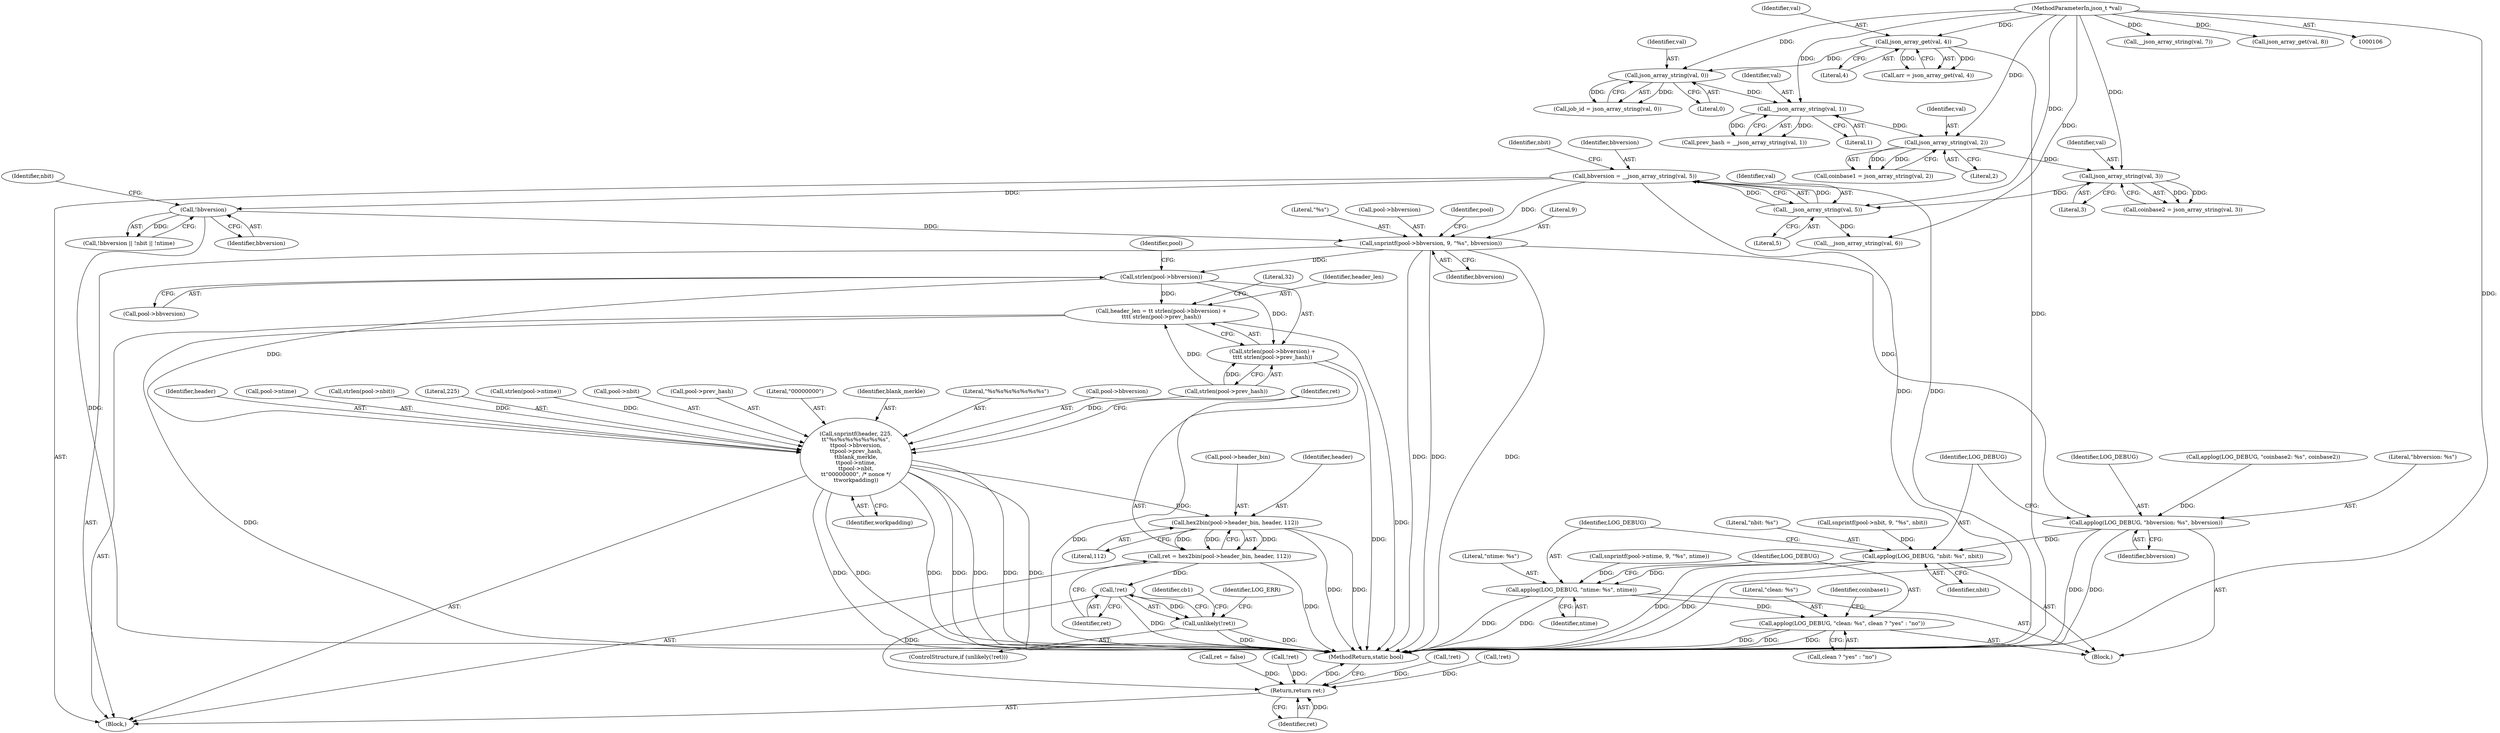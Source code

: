 digraph "1_cgminer_e1c5050734123973b99d181c45e74b2cbb00272e_1@API" {
"1000267" [label="(Call,snprintf(pool->bbversion, 9, \"%s\", bbversion))"];
"1000209" [label="(Call,!bbversion)"];
"1000174" [label="(Call,bbversion = __json_array_string(val, 5))"];
"1000176" [label="(Call,__json_array_string(val, 5))"];
"1000171" [label="(Call,json_array_string(val, 3))"];
"1000166" [label="(Call,json_array_string(val, 2))"];
"1000161" [label="(Call,__json_array_string(val, 1))"];
"1000156" [label="(Call,json_array_string(val, 0))"];
"1000139" [label="(Call,json_array_get(val, 4))"];
"1000108" [label="(MethodParameterIn,json_t *val)"];
"1000445" [label="(Call,strlen(pool->bbversion))"];
"1000442" [label="(Call,header_len = \t\t strlen(pool->bbversion) +\n\t\t\t\t strlen(pool->prev_hash))"];
"1000444" [label="(Call,strlen(pool->bbversion) +\n\t\t\t\t strlen(pool->prev_hash))"];
"1000468" [label="(Call,snprintf(header, 225,\n\t\t\"%s%s%s%s%s%s%s\",\n\t\tpool->bbversion,\n\t\tpool->prev_hash,\n\t\tblank_merkle,\n\t\tpool->ntime,\n\t\tpool->nbit,\n\t\t\"00000000\", /* nonce */\n\t\tworkpadding))"];
"1000489" [label="(Call,hex2bin(pool->header_bin, header, 112))"];
"1000487" [label="(Call,ret = hex2bin(pool->header_bin, header, 112))"];
"1000497" [label="(Call,!ret)"];
"1000496" [label="(Call,unlikely(!ret))"];
"1000683" [label="(Return,return ret;)"];
"1000646" [label="(Call,applog(LOG_DEBUG, \"bbversion: %s\", bbversion))"];
"1000650" [label="(Call,applog(LOG_DEBUG, \"nbit: %s\", nbit))"];
"1000654" [label="(Call,applog(LOG_DEBUG, \"ntime: %s\", ntime))"];
"1000658" [label="(Call,applog(LOG_DEBUG, \"clean: %s\", clean ? \"yes\" : \"no\"))"];
"1000486" [label="(Identifier,workpadding)"];
"1000445" [label="(Call,strlen(pool->bbversion))"];
"1000646" [label="(Call,applog(LOG_DEBUG, \"bbversion: %s\", bbversion))"];
"1000186" [label="(Call,__json_array_string(val, 7))"];
"1000273" [label="(Identifier,bbversion)"];
"1000137" [label="(Call,arr = json_array_get(val, 4))"];
"1000487" [label="(Call,ret = hex2bin(pool->header_bin, header, 112))"];
"1000652" [label="(Literal,\"nbit: %s\")"];
"1000498" [label="(Identifier,ret)"];
"1000661" [label="(Call,clean ? \"yes\" : \"no\")"];
"1000213" [label="(Identifier,nbit)"];
"1000141" [label="(Literal,4)"];
"1000505" [label="(Identifier,cb1)"];
"1000210" [label="(Identifier,bbversion)"];
"1000156" [label="(Call,json_array_string(val, 0))"];
"1000468" [label="(Call,snprintf(header, 225,\n\t\t\"%s%s%s%s%s%s%s\",\n\t\tpool->bbversion,\n\t\tpool->prev_hash,\n\t\tblank_merkle,\n\t\tpool->ntime,\n\t\tpool->nbit,\n\t\t\"00000000\", /* nonce */\n\t\tworkpadding))"];
"1000271" [label="(Literal,9)"];
"1000479" [label="(Call,pool->ntime)"];
"1000494" [label="(Literal,112)"];
"1000178" [label="(Literal,5)"];
"1000461" [label="(Call,strlen(pool->nbit))"];
"1000162" [label="(Identifier,val)"];
"1000470" [label="(Literal,225)"];
"1000454" [label="(Literal,32)"];
"1000154" [label="(Call,job_id = json_array_string(val, 0))"];
"1000176" [label="(Call,__json_array_string(val, 5))"];
"1000647" [label="(Identifier,LOG_DEBUG)"];
"1000209" [label="(Call,!bbversion)"];
"1000456" [label="(Call,strlen(pool->ntime))"];
"1000685" [label="(MethodReturn,static bool)"];
"1000683" [label="(Return,return ret;)"];
"1000495" [label="(ControlStructure,if (unlikely(!ret)))"];
"1000649" [label="(Identifier,bbversion)"];
"1000177" [label="(Identifier,val)"];
"1000446" [label="(Call,pool->bbversion)"];
"1000167" [label="(Identifier,val)"];
"1000496" [label="(Call,unlikely(!ret))"];
"1000653" [label="(Identifier,nbit)"];
"1000109" [label="(Block,)"];
"1000171" [label="(Call,json_array_string(val, 3))"];
"1000443" [label="(Identifier,header_len)"];
"1000161" [label="(Call,__json_array_string(val, 1))"];
"1000164" [label="(Call,coinbase1 = json_array_string(val, 2))"];
"1000650" [label="(Call,applog(LOG_DEBUG, \"nbit: %s\", nbit))"];
"1000169" [label="(Call,coinbase2 = json_array_string(val, 3))"];
"1000488" [label="(Identifier,ret)"];
"1000489" [label="(Call,hex2bin(pool->header_bin, header, 112))"];
"1000168" [label="(Literal,2)"];
"1000423" [label="(Call,!ret)"];
"1000451" [label="(Identifier,pool)"];
"1000272" [label="(Literal,\"%s\")"];
"1000642" [label="(Call,applog(LOG_DEBUG, \"coinbase2: %s\", coinbase2))"];
"1000192" [label="(Call,json_array_get(val, 8))"];
"1000648" [label="(Literal,\"bbversion: %s\")"];
"1000444" [label="(Call,strlen(pool->bbversion) +\n\t\t\t\t strlen(pool->prev_hash))"];
"1000658" [label="(Call,applog(LOG_DEBUG, \"clean: %s\", clean ? \"yes\" : \"no\"))"];
"1000482" [label="(Call,pool->nbit)"];
"1000497" [label="(Call,!ret)"];
"1000175" [label="(Identifier,bbversion)"];
"1000490" [label="(Call,pool->header_bin)"];
"1000475" [label="(Call,pool->prev_hash)"];
"1000281" [label="(Call,snprintf(pool->ntime, 9, \"%s\", ntime))"];
"1000666" [label="(Identifier,coinbase1)"];
"1000629" [label="(Block,)"];
"1000157" [label="(Identifier,val)"];
"1000485" [label="(Literal,\"00000000\")"];
"1000535" [label="(Call,!ret)"];
"1000449" [label="(Call,strlen(pool->prev_hash))"];
"1000108" [label="(MethodParameterIn,json_t *val)"];
"1000656" [label="(Literal,\"ntime: %s\")"];
"1000131" [label="(Call,ret = false)"];
"1000655" [label="(Identifier,LOG_DEBUG)"];
"1000268" [label="(Call,pool->bbversion)"];
"1000274" [label="(Call,snprintf(pool->nbit, 9, \"%s\", nbit))"];
"1000174" [label="(Call,bbversion = __json_array_string(val, 5))"];
"1000516" [label="(Call,!ret)"];
"1000684" [label="(Identifier,ret)"];
"1000276" [label="(Identifier,pool)"];
"1000657" [label="(Identifier,ntime)"];
"1000158" [label="(Literal,0)"];
"1000208" [label="(Call,!bbversion || !nbit || !ntime)"];
"1000139" [label="(Call,json_array_get(val, 4))"];
"1000166" [label="(Call,json_array_string(val, 2))"];
"1000267" [label="(Call,snprintf(pool->bbversion, 9, \"%s\", bbversion))"];
"1000478" [label="(Identifier,blank_merkle)"];
"1000180" [label="(Identifier,nbit)"];
"1000660" [label="(Literal,\"clean: %s\")"];
"1000140" [label="(Identifier,val)"];
"1000471" [label="(Literal,\"%s%s%s%s%s%s%s\")"];
"1000501" [label="(Identifier,LOG_ERR)"];
"1000472" [label="(Call,pool->bbversion)"];
"1000159" [label="(Call,prev_hash = __json_array_string(val, 1))"];
"1000659" [label="(Identifier,LOG_DEBUG)"];
"1000163" [label="(Literal,1)"];
"1000493" [label="(Identifier,header)"];
"1000654" [label="(Call,applog(LOG_DEBUG, \"ntime: %s\", ntime))"];
"1000469" [label="(Identifier,header)"];
"1000173" [label="(Literal,3)"];
"1000651" [label="(Identifier,LOG_DEBUG)"];
"1000172" [label="(Identifier,val)"];
"1000442" [label="(Call,header_len = \t\t strlen(pool->bbversion) +\n\t\t\t\t strlen(pool->prev_hash))"];
"1000181" [label="(Call,__json_array_string(val, 6))"];
"1000267" -> "1000109"  [label="AST: "];
"1000267" -> "1000273"  [label="CFG: "];
"1000268" -> "1000267"  [label="AST: "];
"1000271" -> "1000267"  [label="AST: "];
"1000272" -> "1000267"  [label="AST: "];
"1000273" -> "1000267"  [label="AST: "];
"1000276" -> "1000267"  [label="CFG: "];
"1000267" -> "1000685"  [label="DDG: "];
"1000267" -> "1000685"  [label="DDG: "];
"1000267" -> "1000685"  [label="DDG: "];
"1000209" -> "1000267"  [label="DDG: "];
"1000174" -> "1000267"  [label="DDG: "];
"1000267" -> "1000445"  [label="DDG: "];
"1000267" -> "1000646"  [label="DDG: "];
"1000209" -> "1000208"  [label="AST: "];
"1000209" -> "1000210"  [label="CFG: "];
"1000210" -> "1000209"  [label="AST: "];
"1000213" -> "1000209"  [label="CFG: "];
"1000208" -> "1000209"  [label="CFG: "];
"1000209" -> "1000685"  [label="DDG: "];
"1000209" -> "1000208"  [label="DDG: "];
"1000174" -> "1000209"  [label="DDG: "];
"1000174" -> "1000109"  [label="AST: "];
"1000174" -> "1000176"  [label="CFG: "];
"1000175" -> "1000174"  [label="AST: "];
"1000176" -> "1000174"  [label="AST: "];
"1000180" -> "1000174"  [label="CFG: "];
"1000174" -> "1000685"  [label="DDG: "];
"1000174" -> "1000685"  [label="DDG: "];
"1000176" -> "1000174"  [label="DDG: "];
"1000176" -> "1000174"  [label="DDG: "];
"1000176" -> "1000178"  [label="CFG: "];
"1000177" -> "1000176"  [label="AST: "];
"1000178" -> "1000176"  [label="AST: "];
"1000171" -> "1000176"  [label="DDG: "];
"1000108" -> "1000176"  [label="DDG: "];
"1000176" -> "1000181"  [label="DDG: "];
"1000171" -> "1000169"  [label="AST: "];
"1000171" -> "1000173"  [label="CFG: "];
"1000172" -> "1000171"  [label="AST: "];
"1000173" -> "1000171"  [label="AST: "];
"1000169" -> "1000171"  [label="CFG: "];
"1000171" -> "1000169"  [label="DDG: "];
"1000171" -> "1000169"  [label="DDG: "];
"1000166" -> "1000171"  [label="DDG: "];
"1000108" -> "1000171"  [label="DDG: "];
"1000166" -> "1000164"  [label="AST: "];
"1000166" -> "1000168"  [label="CFG: "];
"1000167" -> "1000166"  [label="AST: "];
"1000168" -> "1000166"  [label="AST: "];
"1000164" -> "1000166"  [label="CFG: "];
"1000166" -> "1000164"  [label="DDG: "];
"1000166" -> "1000164"  [label="DDG: "];
"1000161" -> "1000166"  [label="DDG: "];
"1000108" -> "1000166"  [label="DDG: "];
"1000161" -> "1000159"  [label="AST: "];
"1000161" -> "1000163"  [label="CFG: "];
"1000162" -> "1000161"  [label="AST: "];
"1000163" -> "1000161"  [label="AST: "];
"1000159" -> "1000161"  [label="CFG: "];
"1000161" -> "1000159"  [label="DDG: "];
"1000161" -> "1000159"  [label="DDG: "];
"1000156" -> "1000161"  [label="DDG: "];
"1000108" -> "1000161"  [label="DDG: "];
"1000156" -> "1000154"  [label="AST: "];
"1000156" -> "1000158"  [label="CFG: "];
"1000157" -> "1000156"  [label="AST: "];
"1000158" -> "1000156"  [label="AST: "];
"1000154" -> "1000156"  [label="CFG: "];
"1000156" -> "1000154"  [label="DDG: "];
"1000156" -> "1000154"  [label="DDG: "];
"1000139" -> "1000156"  [label="DDG: "];
"1000108" -> "1000156"  [label="DDG: "];
"1000139" -> "1000137"  [label="AST: "];
"1000139" -> "1000141"  [label="CFG: "];
"1000140" -> "1000139"  [label="AST: "];
"1000141" -> "1000139"  [label="AST: "];
"1000137" -> "1000139"  [label="CFG: "];
"1000139" -> "1000685"  [label="DDG: "];
"1000139" -> "1000137"  [label="DDG: "];
"1000139" -> "1000137"  [label="DDG: "];
"1000108" -> "1000139"  [label="DDG: "];
"1000108" -> "1000106"  [label="AST: "];
"1000108" -> "1000685"  [label="DDG: "];
"1000108" -> "1000181"  [label="DDG: "];
"1000108" -> "1000186"  [label="DDG: "];
"1000108" -> "1000192"  [label="DDG: "];
"1000445" -> "1000444"  [label="AST: "];
"1000445" -> "1000446"  [label="CFG: "];
"1000446" -> "1000445"  [label="AST: "];
"1000451" -> "1000445"  [label="CFG: "];
"1000445" -> "1000442"  [label="DDG: "];
"1000445" -> "1000444"  [label="DDG: "];
"1000445" -> "1000468"  [label="DDG: "];
"1000442" -> "1000109"  [label="AST: "];
"1000442" -> "1000444"  [label="CFG: "];
"1000443" -> "1000442"  [label="AST: "];
"1000444" -> "1000442"  [label="AST: "];
"1000454" -> "1000442"  [label="CFG: "];
"1000442" -> "1000685"  [label="DDG: "];
"1000442" -> "1000685"  [label="DDG: "];
"1000449" -> "1000442"  [label="DDG: "];
"1000444" -> "1000449"  [label="CFG: "];
"1000449" -> "1000444"  [label="AST: "];
"1000444" -> "1000685"  [label="DDG: "];
"1000444" -> "1000685"  [label="DDG: "];
"1000449" -> "1000444"  [label="DDG: "];
"1000468" -> "1000109"  [label="AST: "];
"1000468" -> "1000486"  [label="CFG: "];
"1000469" -> "1000468"  [label="AST: "];
"1000470" -> "1000468"  [label="AST: "];
"1000471" -> "1000468"  [label="AST: "];
"1000472" -> "1000468"  [label="AST: "];
"1000475" -> "1000468"  [label="AST: "];
"1000478" -> "1000468"  [label="AST: "];
"1000479" -> "1000468"  [label="AST: "];
"1000482" -> "1000468"  [label="AST: "];
"1000485" -> "1000468"  [label="AST: "];
"1000486" -> "1000468"  [label="AST: "];
"1000488" -> "1000468"  [label="CFG: "];
"1000468" -> "1000685"  [label="DDG: "];
"1000468" -> "1000685"  [label="DDG: "];
"1000468" -> "1000685"  [label="DDG: "];
"1000468" -> "1000685"  [label="DDG: "];
"1000468" -> "1000685"  [label="DDG: "];
"1000468" -> "1000685"  [label="DDG: "];
"1000468" -> "1000685"  [label="DDG: "];
"1000449" -> "1000468"  [label="DDG: "];
"1000456" -> "1000468"  [label="DDG: "];
"1000461" -> "1000468"  [label="DDG: "];
"1000468" -> "1000489"  [label="DDG: "];
"1000489" -> "1000487"  [label="AST: "];
"1000489" -> "1000494"  [label="CFG: "];
"1000490" -> "1000489"  [label="AST: "];
"1000493" -> "1000489"  [label="AST: "];
"1000494" -> "1000489"  [label="AST: "];
"1000487" -> "1000489"  [label="CFG: "];
"1000489" -> "1000685"  [label="DDG: "];
"1000489" -> "1000685"  [label="DDG: "];
"1000489" -> "1000487"  [label="DDG: "];
"1000489" -> "1000487"  [label="DDG: "];
"1000489" -> "1000487"  [label="DDG: "];
"1000487" -> "1000109"  [label="AST: "];
"1000488" -> "1000487"  [label="AST: "];
"1000498" -> "1000487"  [label="CFG: "];
"1000487" -> "1000685"  [label="DDG: "];
"1000487" -> "1000497"  [label="DDG: "];
"1000497" -> "1000496"  [label="AST: "];
"1000497" -> "1000498"  [label="CFG: "];
"1000498" -> "1000497"  [label="AST: "];
"1000496" -> "1000497"  [label="CFG: "];
"1000497" -> "1000685"  [label="DDG: "];
"1000497" -> "1000496"  [label="DDG: "];
"1000497" -> "1000683"  [label="DDG: "];
"1000496" -> "1000495"  [label="AST: "];
"1000501" -> "1000496"  [label="CFG: "];
"1000505" -> "1000496"  [label="CFG: "];
"1000496" -> "1000685"  [label="DDG: "];
"1000496" -> "1000685"  [label="DDG: "];
"1000683" -> "1000109"  [label="AST: "];
"1000683" -> "1000684"  [label="CFG: "];
"1000684" -> "1000683"  [label="AST: "];
"1000685" -> "1000683"  [label="CFG: "];
"1000683" -> "1000685"  [label="DDG: "];
"1000684" -> "1000683"  [label="DDG: "];
"1000131" -> "1000683"  [label="DDG: "];
"1000535" -> "1000683"  [label="DDG: "];
"1000423" -> "1000683"  [label="DDG: "];
"1000516" -> "1000683"  [label="DDG: "];
"1000646" -> "1000629"  [label="AST: "];
"1000646" -> "1000649"  [label="CFG: "];
"1000647" -> "1000646"  [label="AST: "];
"1000648" -> "1000646"  [label="AST: "];
"1000649" -> "1000646"  [label="AST: "];
"1000651" -> "1000646"  [label="CFG: "];
"1000646" -> "1000685"  [label="DDG: "];
"1000646" -> "1000685"  [label="DDG: "];
"1000642" -> "1000646"  [label="DDG: "];
"1000646" -> "1000650"  [label="DDG: "];
"1000650" -> "1000629"  [label="AST: "];
"1000650" -> "1000653"  [label="CFG: "];
"1000651" -> "1000650"  [label="AST: "];
"1000652" -> "1000650"  [label="AST: "];
"1000653" -> "1000650"  [label="AST: "];
"1000655" -> "1000650"  [label="CFG: "];
"1000650" -> "1000685"  [label="DDG: "];
"1000650" -> "1000685"  [label="DDG: "];
"1000274" -> "1000650"  [label="DDG: "];
"1000650" -> "1000654"  [label="DDG: "];
"1000654" -> "1000629"  [label="AST: "];
"1000654" -> "1000657"  [label="CFG: "];
"1000655" -> "1000654"  [label="AST: "];
"1000656" -> "1000654"  [label="AST: "];
"1000657" -> "1000654"  [label="AST: "];
"1000659" -> "1000654"  [label="CFG: "];
"1000654" -> "1000685"  [label="DDG: "];
"1000654" -> "1000685"  [label="DDG: "];
"1000281" -> "1000654"  [label="DDG: "];
"1000654" -> "1000658"  [label="DDG: "];
"1000658" -> "1000629"  [label="AST: "];
"1000658" -> "1000661"  [label="CFG: "];
"1000659" -> "1000658"  [label="AST: "];
"1000660" -> "1000658"  [label="AST: "];
"1000661" -> "1000658"  [label="AST: "];
"1000666" -> "1000658"  [label="CFG: "];
"1000658" -> "1000685"  [label="DDG: "];
"1000658" -> "1000685"  [label="DDG: "];
"1000658" -> "1000685"  [label="DDG: "];
}
